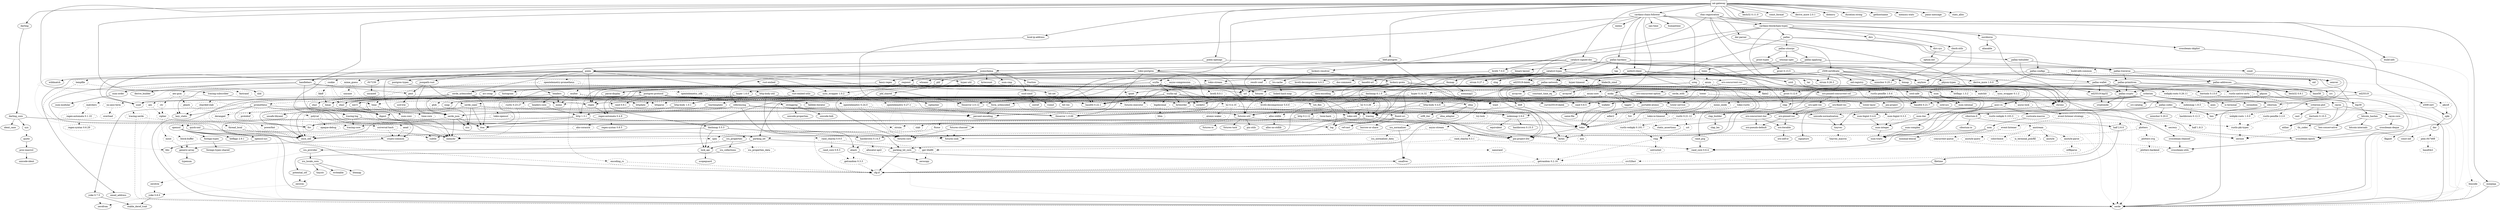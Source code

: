 digraph {
    0 [ label = "cat-gateway" shape = box]
    1 [ label = "anyhow" ]
    2 [ label = "base64 0.22.1" ]
    3 [ label = "bb8" ]
    4 [ label = "bb8-postgres" ]
    5 [ label = "bech32 0.11.0" ]
    6 [ label = "blake2b_simd" ]
    7 [ label = "build-info" ]
    8 [ label = "bytes" ]
    9 [ label = "c509-certificate" ]
    10 [ label = "cardano-blockchain-types" ]
    11 [ label = "cardano-chain-follower" ]
    12 [ label = "catalyst-signed-doc" ]
    13 [ label = "catalyst-types" ]
    14 [ label = "chrono" ]
    15 [ label = "clap" ]
    16 [ label = "const_format" ]
    17 [ label = "cpu-time" ]
    18 [ label = "crossbeam-skiplist" ]
    19 [ label = "darling" ]
    20 [ label = "dashmap 6.1.0" ]
    21 [ label = "derive_more 2.0.1" ]
    22 [ label = "dotenvy" ]
    23 [ label = "duration-string" ]
    24 [ label = "ed25519-dalek" ]
    25 [ label = "futures" ]
    26 [ label = "gethostname" ]
    27 [ label = "handlebars" ]
    28 [ label = "hex" ]
    29 [ label = "local-ip-address" ]
    30 [ label = "memory-stats" ]
    31 [ label = "mime" ]
    32 [ label = "minicbor 0.25.1" ]
    33 [ label = "minijinja" ]
    34 [ label = "moka" ]
    35 [ label = "num-bigint 0.4.6" ]
    36 [ label = "num-traits" ]
    37 [ label = "openssl" ]
    38 [ label = "pallas" ]
    39 [ label = "pallas-traverse" ]
    40 [ label = "panic-message" ]
    41 [ label = "poem" ]
    42 [ label = "poem-openapi" ]
    43 [ label = "prometheus" ]
    44 [ label = "rand 0.8.5" ]
    45 [ label = "rayon" ]
    46 [ label = "rbac-registration" ]
    47 [ label = "regex" ]
    48 [ label = "rust-embed" ]
    49 [ label = "scylla" ]
    50 [ label = "serde_json" ]
    51 [ label = "stats_alloc" ]
    52 [ label = "strum 0.26.3" ]
    53 [ label = "thiserror 1.0.69" ]
    54 [ label = "tokio" ]
    55 [ label = "tokio-postgres" ]
    56 [ label = "tracing" ]
    57 [ label = "tracing-subscriber" ]
    58 [ label = "ulid" ]
    59 [ label = "url" ]
    60 [ label = "uuid" ]
    61 [ label = "x509-cert" ]
    62 [ label = "futures-util" ]
    63 [ label = "parking_lot" ]
    64 [ label = "arrayref" ]
    65 [ label = "arrayvec" ]
    66 [ label = "constant_time_eq" ]
    67 [ label = "bincode" style = dashed]
    68 [ label = "build-info-common" style = dashed]
    69 [ label = "asn1-rs" ]
    70 [ label = "bimap" ]
    71 [ label = "oid" ]
    72 [ label = "oid-registry" ]
    73 [ label = "once_cell" ]
    74 [ label = "serde" ]
    75 [ label = "thiserror 2.0.12" ]
    76 [ label = "cbork-utils" ]
    77 [ label = "dirs" ]
    78 [ label = "ouroboros" ]
    79 [ label = "crossbeam-channel" ]
    80 [ label = "crossbeam-epoch" ]
    81 [ label = "hickory-resolver" ]
    82 [ label = "http 1.3.1" ]
    83 [ label = "humantime" ]
    84 [ label = "memx" ]
    85 [ label = "mithril-client" ]
    86 [ label = "pallas-crypto" ]
    87 [ label = "pallas-hardano" ]
    88 [ label = "tar" ]
    89 [ label = "tracing-log" ]
    90 [ label = "ureq" ]
    91 [ label = "zstd" ]
    92 [ label = "brotli 7.0.0" ]
    93 [ label = "coset" ]
    94 [ label = "ed25519-bip32" ]
    95 [ label = "jsonpath-rust" ]
    96 [ label = "jsonschema" ]
    97 [ label = "base64-url" ]
    98 [ label = "fluent-uri" ]
    99 [ label = "fmmap" ]
    100 [ label = "orx-concurrent-vec" ]
    101 [ label = "strum 0.27.1" ]
    102 [ label = "clap_builder" ]
    103 [ label = "crossbeam-utils" ]
    104 [ label = "darling_core" ]
    105 [ label = "cfg-if" ]
    106 [ label = "hashbrown 0.14.5" ]
    107 [ label = "lock_api" ]
    108 [ label = "parking_lot_core" ]
    109 [ label = "curve25519-dalek" ]
    110 [ label = "ed25519" ]
    111 [ label = "rand_core 0.6.4" ]
    112 [ label = "sha2" ]
    113 [ label = "subtle" ]
    114 [ label = "zeroize" style = dashed]
    115 [ label = "futures-channel" ]
    116 [ label = "futures-core" ]
    117 [ label = "futures-executor" style = dashed]
    118 [ label = "futures-io" ]
    119 [ label = "futures-sink" ]
    120 [ label = "futures-task" ]
    121 [ label = "derive_builder" ]
    122 [ label = "log" ]
    123 [ label = "num-order" ]
    124 [ label = "pest" ]
    125 [ label = "half 2.6.0" ]
    126 [ label = "async-lock" style = dashed]
    127 [ label = "event-listener" style = dashed]
    128 [ label = "portable-atomic" ]
    129 [ label = "smallvec" ]
    130 [ label = "tagptr" ]
    131 [ label = "num-integer" ]
    132 [ label = "bitflags 2.9.1" ]
    133 [ label = "foreign-types" ]
    134 [ label = "libc" ]
    135 [ label = "openssl-sys" ]
    136 [ label = "pallas-addresses" ]
    137 [ label = "pallas-codec" ]
    138 [ label = "pallas-configs" ]
    139 [ label = "pallas-network" ]
    140 [ label = "pallas-primitives" ]
    141 [ label = "pallas-txbuilder" ]
    142 [ label = "pallas-utxorpc" ]
    143 [ label = "itertools 0.13.0" ]
    144 [ label = "async-compression" style = dashed]
    145 [ label = "cookie" style = dashed]
    146 [ label = "headers" ]
    147 [ label = "http-body-util" ]
    148 [ label = "hyper 1.6.0" ]
    149 [ label = "hyper-util" ]
    150 [ label = "mime_guess" style = dashed]
    151 [ label = "multer" style = dashed]
    152 [ label = "opentelemetry 0.27.1" style = dashed]
    153 [ label = "opentelemetry-prometheus" style = dashed]
    154 [ label = "percent-encoding" ]
    155 [ label = "pin-project-lite" ]
    156 [ label = "quick-xml" ]
    157 [ label = "rfc7239" ]
    158 [ label = "serde_urlencoded" ]
    159 [ label = "serde_yaml" ]
    160 [ label = "sync_wrapper 1.0.2" ]
    161 [ label = "tempfile" style = dashed]
    162 [ label = "time" style = dashed]
    163 [ label = "tokio-stream" ]
    164 [ label = "tokio-util" ]
    165 [ label = "wildmatch" ]
    166 [ label = "derive_more 1.0.0" ]
    167 [ label = "indexmap 2.9.0" ]
    168 [ label = "fnv" ]
    169 [ label = "lazy_static" ]
    170 [ label = "memchr" ]
    171 [ label = "protobuf" style = dashed]
    172 [ label = "rand_chacha 0.3.1" style = dashed]
    173 [ label = "either" ]
    174 [ label = "rayon-core" ]
    175 [ label = "der-parser" ]
    176 [ label = "aho-corasick" style = dashed]
    177 [ label = "regex-automata 0.4.9" ]
    178 [ label = "regex-syntax 0.8.5" ]
    179 [ label = "rust-embed-utils" ]
    180 [ label = "walkdir" ]
    181 [ label = "arc-swap" ]
    182 [ label = "byteorder" ]
    183 [ label = "dashmap 5.5.3" ]
    184 [ label = "histogram" ]
    185 [ label = "lz4_flex" ]
    186 [ label = "rand_pcg" ]
    187 [ label = "scylla-cql" ]
    188 [ label = "snap" ]
    189 [ label = "socket2" ]
    190 [ label = "tokio-openssl" style = dashed]
    191 [ label = "itoa" ]
    192 [ label = "ryu" ]
    193 [ label = "mio" style = dashed]
    194 [ label = "fallible-iterator" ]
    195 [ label = "phf" ]
    196 [ label = "postgres-protocol" ]
    197 [ label = "postgres-types" ]
    198 [ label = "rand 0.9.1" ]
    199 [ label = "whoami" ]
    200 [ label = "tracing-core" ]
    201 [ label = "matchers" style = dashed]
    202 [ label = "nu-ansi-term" style = dashed]
    203 [ label = "sharded-slab" style = dashed]
    204 [ label = "thread_local" style = dashed]
    205 [ label = "tracing-serde" style = dashed]
    206 [ label = "form_urlencoded" ]
    207 [ label = "idna" ]
    208 [ label = "const-oid" ]
    209 [ label = "der" ]
    210 [ label = "spki" ]
    211 [ label = "tls_codec" style = dashed]
    212 [ label = "pin-utils" ]
    213 [ label = "slab" style = dashed]
    214 [ label = "semver" ]
    215 [ label = "nom" ]
    216 [ label = "rusticata-macros" ]
    217 [ label = "dirs-sys" ]
    218 [ label = "aliasable" ]
    219 [ label = "static_assertions" ]
    220 [ label = "hickory-proto" ]
    221 [ label = "lru-cache" ]
    222 [ label = "resolv-conf" style = dashed]
    223 [ label = "rustls 0.21.12" style = dashed]
    224 [ label = "tokio-rustls" style = dashed]
    225 [ label = "flate2" style = dashed]
    226 [ label = "flume" style = dashed]
    227 [ label = "reqwest" ]
    228 [ label = "slog" ]
    229 [ label = "cryptoxide" ]
    230 [ label = "binary-layout" ]
    231 [ label = "tap" ]
    232 [ label = "filetime" ]
    233 [ label = "rustls 0.23.27" style = dashed]
    234 [ label = "rustls-native-certs" style = dashed]
    235 [ label = "rustls-pki-types" style = dashed]
    236 [ label = "webpki-roots 0.26.11" style = dashed]
    237 [ label = "zstd-safe" ]
    238 [ label = "alloc-no-stdlib" ]
    239 [ label = "alloc-stdlib" style = dashed]
    240 [ label = "brotli-decompressor 4.0.3" ]
    241 [ label = "ciborium" ]
    242 [ label = "ciborium-io" ]
    243 [ label = "ahash" ]
    244 [ label = "bytecount" ]
    245 [ label = "email_address" ]
    246 [ label = "fancy-regex" ]
    247 [ label = "fraction" ]
    248 [ label = "num-cmp" ]
    249 [ label = "referencing" ]
    250 [ label = "uuid-simd" ]
    251 [ label = "borrow-or-share" ]
    252 [ label = "ref-cast" ]
    253 [ label = "fs4" style = dashed]
    254 [ label = "memmap2" ]
    255 [ label = "parse-display" ]
    256 [ label = "orx-concurrent-option" ]
    257 [ label = "orx-fixed-vec" ]
    258 [ label = "orx-pinned-concurrent-col" ]
    259 [ label = "orx-pinned-vec" ]
    260 [ label = "orx-pseudo-default" ]
    261 [ label = "orx-split-vec" ]
    262 [ label = "anstream" style = dashed]
    263 [ label = "anstyle" ]
    264 [ label = "clap_lex" ]
    265 [ label = "strsim" style = dashed]
    266 [ label = "ident_case" ]
    267 [ label = "proc-macro2" ]
    268 [ label = "quote" ]
    269 [ label = "syn" ]
    270 [ label = "allocator-api2" style = dashed]
    271 [ label = "scopeguard" ]
    272 [ label = "digest" ]
    273 [ label = "pkcs8" style = dashed]
    274 [ label = "signature" ]
    275 [ label = "getrandom 0.2.16" style = dashed]
    276 [ label = "num-modular" ]
    277 [ label = "ucd-trie" ]
    278 [ label = "event-listener-strategy" style = dashed]
    279 [ label = "concurrent-queue" style = dashed]
    280 [ label = "foreign-types-shared" ]
    281 [ label = "base58" ]
    282 [ label = "bech32 0.9.1" ]
    283 [ label = "crc" ]
    284 [ label = "minicbor 0.20.0" ]
    285 [ label = "num-rational" ]
    286 [ label = "serde_with" ]
    287 [ label = "criterion" ]
    288 [ label = "pallas-wallet" ]
    289 [ label = "pallas-applying" ]
    290 [ label = "prost-types" ]
    291 [ label = "utxorpc-spec" ]
    292 [ label = "brotli 8.0.1" style = dashed]
    293 [ label = "aes-gcm" style = dashed]
    294 [ label = "hkdf" style = dashed]
    295 [ label = "hmac" ]
    296 [ label = "base64 0.21.7" ]
    297 [ label = "headers-core" ]
    298 [ label = "httpdate" ]
    299 [ label = "sha1" ]
    300 [ label = "http-body 1.0.1" ]
    301 [ label = "h2 0.4.10" style = dashed]
    302 [ label = "httparse" style = dashed]
    303 [ label = "want" style = dashed]
    304 [ label = "ipnet" ]
    305 [ label = "tower-service" ]
    306 [ label = "unicase" style = dashed]
    307 [ label = "encoding_rs" style = dashed]
    308 [ label = "spin" style = dashed]
    309 [ label = "opentelemetry 0.24.0" style = dashed]
    310 [ label = "opentelemetry_sdk" style = dashed]
    311 [ label = "uncased" ]
    312 [ label = "unsafe-libyaml" ]
    313 [ label = "fastrand" style = dashed]
    314 [ label = "deranged" style = dashed]
    315 [ label = "num-conv" style = dashed]
    316 [ label = "powerfmt" style = dashed]
    317 [ label = "time-core" style = dashed]
    318 [ label = "equivalent" ]
    319 [ label = "hashbrown 0.15.3" ]
    320 [ label = "ppv-lite86" style = dashed]
    321 [ label = "crossbeam-deque" ]
    322 [ label = "same-file" ]
    323 [ label = "twox-hash" style = dashed]
    324 [ label = "bigdecimal" style = dashed]
    325 [ label = "num-bigint 0.3.3" style = dashed]
    326 [ label = "secrecy" style = dashed]
    327 [ label = "stable_deref_trait" ]
    328 [ label = "yoke 0.7.5" ]
    329 [ label = "phf_shared" ]
    330 [ label = "md-5" ]
    331 [ label = "stringprep" ]
    332 [ label = "rand_chacha 0.9.0" style = dashed]
    333 [ label = "rand_core 0.9.3" ]
    334 [ label = "regex-automata 0.1.10" style = dashed]
    335 [ label = "overload" style = dashed]
    336 [ label = "idna_adapter" ]
    337 [ label = "utf8_iter" ]
    338 [ label = "flagset" style = dashed]
    339 [ label = "pem-rfc7468" style = dashed]
    340 [ label = "base64ct" style = dashed]
    341 [ label = "minimal-lexical" ]
    342 [ label = "option-ext" ]
    343 [ label = "data-encoding" ]
    344 [ label = "rustls-pemfile 1.0.4" style = dashed]
    345 [ label = "tinyvec" ]
    346 [ label = "linked-hash-map" ]
    347 [ label = "ring" style = dashed]
    348 [ label = "rustls-webpki 0.101.7" style = dashed]
    349 [ label = "sct" style = dashed]
    350 [ label = "crc32fast" style = dashed]
    351 [ label = "miniz_oxide" style = dashed]
    352 [ label = "nanorand" style = dashed]
    353 [ label = "doc-comment" ]
    354 [ label = "rustls-webpki 0.103.3" style = dashed]
    355 [ label = "rustls-pemfile 2.2.0" style = dashed]
    356 [ label = "webpki-roots 1.0.0" style = dashed]
    357 [ label = "zstd-sys" ]
    358 [ label = "ciborium-ll" ]
    359 [ label = "getrandom 0.3.3" style = dashed]
    360 [ label = "zerocopy" ]
    361 [ label = "bit-set" ]
    362 [ label = "num" ]
    363 [ label = "outref" ]
    364 [ label = "vsimd" ]
    365 [ label = "orx-concurrent-iter" ]
    366 [ label = "orx-iterable" ]
    367 [ label = "anstyle-parse" style = dashed]
    368 [ label = "anstyle-query" style = dashed]
    369 [ label = "colorchoice" style = dashed]
    370 [ label = "is_terminal_polyfill" style = dashed]
    371 [ label = "utf8parse" style = dashed]
    372 [ label = "unicode-ident" ]
    373 [ label = "block-buffer" style = dashed]
    374 [ label = "crypto-common" ]
    375 [ label = "crc-catalog" ]
    376 [ label = "half 1.8.3" style = dashed]
    377 [ label = "indexmap 1.9.3" style = dashed]
    378 [ label = "anes" ]
    379 [ label = "cast" ]
    380 [ label = "criterion-plot" ]
    381 [ label = "is-terminal" ]
    382 [ label = "itertools 0.10.5" ]
    383 [ label = "oorandom" ]
    384 [ label = "plotters" style = dashed]
    385 [ label = "tinytemplate" ]
    386 [ label = "bip39" ]
    387 [ label = "prost 0.13.5" ]
    388 [ label = "pbjson" ]
    389 [ label = "pbjson-types" ]
    390 [ label = "prost 0.12.6" ]
    391 [ label = "tonic" ]
    392 [ label = "brotli-decompressor 5.0.0" style = dashed]
    393 [ label = "aead" style = dashed]
    394 [ label = "aes" style = dashed]
    395 [ label = "cipher" style = dashed]
    396 [ label = "ctr" style = dashed]
    397 [ label = "ghash" style = dashed]
    398 [ label = "atomic-waker" style = dashed]
    399 [ label = "try-lock" style = dashed]
    400 [ label = "glob" style = dashed]
    401 [ label = "libm" style = dashed]
    402 [ label = "zerofrom" ]
    403 [ label = "siphasher" ]
    404 [ label = "unicode-bidi" ]
    405 [ label = "unicode-normalization" ]
    406 [ label = "unicode-properties" ]
    407 [ label = "regex-syntax 0.6.29" style = dashed]
    408 [ label = "icu_normalizer" ]
    409 [ label = "icu_properties" ]
    410 [ label = "tinyvec_macros" style = dashed]
    411 [ label = "untrusted" style = dashed]
    412 [ label = "adler2" style = dashed]
    413 [ label = "bit-vec" ]
    414 [ label = "num-complex" ]
    415 [ label = "num-iter" ]
    416 [ label = "orx-self-or" ]
    417 [ label = "generic-array" ]
    418 [ label = "typenum" ]
    419 [ label = "hashbrown 0.12.3" style = dashed]
    420 [ label = "plotters-backend" style = dashed]
    421 [ label = "plotters-svg" style = dashed]
    422 [ label = "bitcoin_hashes" ]
    423 [ label = "async-stream" style = dashed]
    424 [ label = "axum" style = dashed]
    425 [ label = "h2 0.3.26" style = dashed]
    426 [ label = "http 0.2.12" ]
    427 [ label = "http-body 0.4.6" ]
    428 [ label = "hyper 0.14.32" style = dashed]
    429 [ label = "hyper-timeout" style = dashed]
    430 [ label = "pin-project" ]
    431 [ label = "tower" style = dashed]
    432 [ label = "tower-layer" ]
    433 [ label = "inout" style = dashed]
    434 [ label = "opaque-debug" style = dashed]
    435 [ label = "polyval" style = dashed]
    436 [ label = "icu_collections" ]
    437 [ label = "icu_normalizer_data" style = dashed]
    438 [ label = "icu_provider" ]
    439 [ label = "zerovec" ]
    440 [ label = "icu_locale_core" ]
    441 [ label = "icu_properties_data" style = dashed]
    442 [ label = "potential_utf" ]
    443 [ label = "zerotrie" ]
    444 [ label = "bitcoin-internals" ]
    445 [ label = "hex-conservative" ]
    446 [ label = "axum-core" style = dashed]
    447 [ label = "bitflags 1.3.2" style = dashed]
    448 [ label = "matchit" style = dashed]
    449 [ label = "sync_wrapper 0.1.2" style = dashed]
    450 [ label = "tokio-io-timeout" style = dashed]
    451 [ label = "universal-hash" style = dashed]
    452 [ label = "yoke 0.8.0" ]
    453 [ label = "tinystr" ]
    454 [ label = "writeable" ]
    455 [ label = "litemap" ]
    0 -> 4 [ ]
    0 -> 5 [ ]
    0 -> 7 [ ]
    0 -> 11 [ ]
    0 -> 12 [ ]
    0 -> 16 [ ]
    0 -> 19 [ ]
    0 -> 21 [ ]
    0 -> 22 [ ]
    0 -> 23 [ ]
    0 -> 26 [ ]
    0 -> 27 [ ]
    0 -> 29 [ ]
    0 -> 30 [ ]
    0 -> 33 [ ]
    0 -> 40 [ ]
    0 -> 42 [ ]
    0 -> 46 [ ]
    0 -> 49 [ ]
    0 -> 51 [ ]
    0 -> 57 [ ]
    0 -> 58 [ ]
    3 -> 62 [ ]
    3 -> 54 [ ]
    4 -> 3 [ ]
    4 -> 55 [ ]
    6 -> 64 [ ]
    6 -> 65 [ ]
    6 -> 66 [ ]
    7 -> 67 [ style = dotted]
    7 -> 68 [ style = dotted]
    9 -> 1 [ ]
    9 -> 70 [ ]
    9 -> 24 [ ]
    9 -> 28 [ ]
    9 -> 32 [ ]
    9 -> 71 [ ]
    9 -> 72 [ ]
    9 -> 73 [ ]
    9 -> 47 [ ]
    9 -> 52 [ ]
    9 -> 75 [ ]
    10 -> 1 [ ]
    10 -> 13 [ ]
    10 -> 76 [ ]
    10 -> 20 [ ]
    10 -> 77 [ ]
    10 -> 78 [ ]
    10 -> 38 [ ]
    10 -> 52 [ ]
    11 -> 10 [ ]
    11 -> 17 [ ]
    11 -> 18 [ ]
    11 -> 81 [ ]
    11 -> 83 [ ]
    11 -> 84 [ ]
    11 -> 85 [ ]
    11 -> 34 [ ]
    11 -> 87 [ ]
    11 -> 89 [ ]
    11 -> 90 [ ]
    12 -> 1 [ ]
    12 -> 92 [ ]
    12 -> 13 [ ]
    12 -> 15 [ ]
    12 -> 93 [ ]
    12 -> 94 [ ]
    12 -> 25 [ ]
    12 -> 95 [ ]
    12 -> 96 [ ]
    12 -> 52 [ ]
    13 -> 97 [ ]
    13 -> 6 [ ]
    13 -> 14 [ ]
    13 -> 24 [ ]
    13 -> 98 [ ]
    13 -> 99 [ ]
    13 -> 32 [ ]
    13 -> 100 [ ]
    13 -> 86 [ ]
    13 -> 101 [ ]
    13 -> 75 [ ]
    13 -> 56 [ ]
    13 -> 60 [ ]
    14 -> 36 [ ]
    14 -> 74 [ style = dotted]
    15 -> 102 [ ]
    18 -> 80 [ ]
    19 -> 104 [ ]
    20 -> 106 [ ]
    20 -> 107 [ ]
    20 -> 73 [ ]
    20 -> 108 [ ]
    20 -> 45 [ style = dotted]
    24 -> 109 [ ]
    24 -> 110 [ ]
    24 -> 112 [ ]
    25 -> 117 [ style = dotted]
    27 -> 121 [ ]
    27 -> 122 [ ]
    27 -> 123 [ ]
    27 -> 124 [ ]
    27 -> 50 [ ]
    29 -> 53 [ ]
    32 -> 125 [ style = dotted]
    33 -> 74 [ ]
    34 -> 126 [ style = dotted]
    34 -> 79 [ ]
    34 -> 80 [ ]
    34 -> 62 [ style = dotted]
    34 -> 63 [ ]
    34 -> 128 [ ]
    34 -> 130 [ ]
    34 -> 53 [ ]
    34 -> 60 [ ]
    35 -> 131 [ ]
    37 -> 132 [ ]
    37 -> 105 [ ]
    37 -> 133 [ ]
    37 -> 73 [ ]
    37 -> 135 [ ]
    38 -> 138 [ ]
    38 -> 139 [ ]
    38 -> 141 [ ]
    38 -> 142 [ ]
    39 -> 143 [ ]
    39 -> 136 [ ]
    39 -> 140 [ ]
    41 -> 144 [ style = dotted]
    41 -> 14 [ style = dotted]
    41 -> 145 [ style = dotted]
    41 -> 146 [ ]
    41 -> 28 [ style = dotted]
    41 -> 147 [ ]
    41 -> 149 [ ]
    41 -> 150 [ style = dotted]
    41 -> 151 [ style = dotted]
    41 -> 152 [ style = dotted]
    41 -> 153 [ style = dotted]
    41 -> 156 [ style = dotted]
    41 -> 47 [ ]
    41 -> 157 [ ]
    41 -> 48 [ style = dotted]
    41 -> 50 [ ]
    41 -> 158 [ ]
    41 -> 159 [ style = dotted]
    41 -> 160 [ ]
    41 -> 161 [ style = dotted]
    41 -> 75 [ ]
    41 -> 163 [ style = dotted]
    41 -> 165 [ ]
    42 -> 166 [ ]
    42 -> 41 [ ]
    42 -> 59 [ style = dotted]
    42 -> 60 [ style = dotted]
    43 -> 168 [ ]
    43 -> 169 [ ]
    43 -> 170 [ ]
    43 -> 63 [ ]
    43 -> 171 [ style = dotted]
    43 -> 53 [ ]
    44 -> 172 [ style = dotted]
    45 -> 173 [ ]
    45 -> 174 [ ]
    46 -> 92 [ ]
    46 -> 9 [ ]
    46 -> 10 [ ]
    46 -> 175 [ ]
    46 -> 61 [ ]
    46 -> 91 [ ]
    47 -> 177 [ ]
    48 -> 179 [ ]
    49 -> 181 [ ]
    49 -> 2 [ style = dotted]
    49 -> 183 [ ]
    49 -> 25 [ ]
    49 -> 184 [ ]
    49 -> 143 [ ]
    49 -> 169 [ ]
    49 -> 44 [ ]
    49 -> 186 [ ]
    49 -> 187 [ ]
    49 -> 159 [ style = dotted]
    49 -> 189 [ ]
    49 -> 190 [ style = dotted]
    49 -> 56 [ ]
    49 -> 59 [ style = dotted]
    50 -> 191 [ ]
    50 -> 170 [ ]
    50 -> 192 [ ]
    50 -> 74 [ ]
    54 -> 8 [ style = dotted]
    54 -> 193 [ style = dotted]
    54 -> 63 [ style = dotted]
    54 -> 155 [ ]
    55 -> 62 [ ]
    55 -> 122 [ ]
    55 -> 154 [ ]
    55 -> 195 [ ]
    55 -> 197 [ ]
    55 -> 164 [ ]
    55 -> 199 [ ]
    56 -> 122 [ style = dotted]
    56 -> 155 [ ]
    56 -> 200 [ ]
    57 -> 201 [ style = dotted]
    57 -> 202 [ style = dotted]
    57 -> 47 [ style = dotted]
    57 -> 50 [ style = dotted]
    57 -> 203 [ style = dotted]
    57 -> 129 [ style = dotted]
    57 -> 204 [ style = dotted]
    57 -> 162 [ style = dotted]
    57 -> 56 [ style = dotted]
    57 -> 89 [ style = dotted]
    57 -> 205 [ style = dotted]
    58 -> 198 [ style = dotted]
    58 -> 60 [ style = dotted]
    59 -> 206 [ ]
    59 -> 207 [ ]
    60 -> 74 [ style = dotted]
    61 -> 210 [ ]
    61 -> 211 [ style = dotted]
    62 -> 115 [ style = dotted]
    62 -> 118 [ style = dotted]
    62 -> 120 [ ]
    62 -> 170 [ style = dotted]
    62 -> 155 [ ]
    62 -> 212 [ ]
    62 -> 213 [ style = dotted]
    63 -> 107 [ ]
    63 -> 108 [ ]
    67 -> 74 [ style = dashed]
    68 -> 14 [ style = dashed]
    68 -> 166 [ style = dashed]
    68 -> 214 [ style = dashed]
    69 -> 36 [ ]
    69 -> 216 [ ]
    69 -> 53 [ ]
    72 -> 69 [ ]
    76 -> 32 [ ]
    77 -> 217 [ ]
    78 -> 218 [ ]
    78 -> 219 [ ]
    79 -> 103 [ ]
    80 -> 103 [ ]
    81 -> 220 [ ]
    81 -> 221 [ ]
    81 -> 222 [ style = dotted]
    82 -> 8 [ ]
    82 -> 168 [ ]
    82 -> 191 [ ]
    85 -> 1 [ ]
    85 -> 14 [ ]
    85 -> 225 [ style = dotted]
    85 -> 226 [ style = dotted]
    85 -> 25 [ ]
    85 -> 227 [ ]
    85 -> 214 [ ]
    85 -> 228 [ ]
    85 -> 101 [ ]
    85 -> 88 [ style = dotted]
    85 -> 75 [ ]
    85 -> 54 [ ]
    85 -> 60 [ ]
    85 -> 91 [ style = dotted]
    86 -> 229 [ ]
    86 -> 137 [ ]
    86 -> 111 [ ]
    87 -> 230 [ ]
    87 -> 139 [ ]
    87 -> 39 [ ]
    87 -> 231 [ ]
    88 -> 232 [ ]
    89 -> 122 [ ]
    89 -> 200 [ ]
    90 -> 2 [ ]
    90 -> 225 [ style = dotted]
    90 -> 233 [ style = dotted]
    90 -> 234 [ style = dotted]
    90 -> 59 [ ]
    90 -> 236 [ style = dotted]
    91 -> 237 [ ]
    92 -> 240 [ ]
    93 -> 241 [ ]
    94 -> 229 [ ]
    95 -> 124 [ ]
    95 -> 47 [ ]
    95 -> 50 [ ]
    96 -> 244 [ ]
    96 -> 245 [ ]
    96 -> 246 [ ]
    96 -> 247 [ ]
    96 -> 248 [ ]
    96 -> 249 [ ]
    96 -> 227 [ style = dotted]
    96 -> 250 [ ]
    97 -> 2 [ ]
    98 -> 251 [ ]
    98 -> 252 [ ]
    98 -> 74 [ style = dotted]
    99 -> 182 [ ]
    99 -> 253 [ style = dotted]
    99 -> 254 [ ]
    99 -> 255 [ ]
    100 -> 256 [ ]
    100 -> 258 [ ]
    100 -> 74 [ style = dotted]
    102 -> 262 [ style = dotted]
    102 -> 264 [ ]
    102 -> 265 [ style = dotted]
    104 -> 168 [ ]
    104 -> 266 [ ]
    104 -> 265 [ style = dotted]
    104 -> 269 [ ]
    106 -> 243 [ style = dotted]
    106 -> 270 [ style = dotted]
    107 -> 271 [ ]
    108 -> 105 [ ]
    108 -> 129 [ ]
    109 -> 272 [ style = dotted]
    109 -> 114 [ style = dotted]
    110 -> 273 [ style = dotted]
    110 -> 74 [ style = dotted]
    110 -> 274 [ ]
    111 -> 275 [ style = dotted]
    112 -> 272 [ ]
    115 -> 116 [ ]
    115 -> 119 [ style = dotted]
    117 -> 62 [ style = dashed]
    123 -> 276 [ ]
    124 -> 170 [ style = dotted]
    124 -> 75 [ style = dotted]
    124 -> 277 [ ]
    125 -> 105 [ ]
    126 -> 278 [ style = dashed]
    127 -> 279 [ style = dashed]
    127 -> 155 [ style = dashed]
    131 -> 36 [ ]
    133 -> 280 [ ]
    135 -> 134 [ ]
    136 -> 281 [ ]
    136 -> 282 [ ]
    136 -> 283 [ ]
    136 -> 86 [ ]
    137 -> 28 [ ]
    137 -> 284 [ ]
    137 -> 74 [ ]
    137 -> 53 [ ]
    138 -> 285 [ ]
    138 -> 136 [ ]
    138 -> 140 [ ]
    138 -> 286 [ ]
    139 -> 182 [ ]
    139 -> 143 [ ]
    139 -> 86 [ ]
    139 -> 44 [ ]
    139 -> 189 [ ]
    139 -> 54 [ ]
    139 -> 56 [ ]
    140 -> 281 [ ]
    140 -> 282 [ ]
    140 -> 287 [ ]
    140 -> 122 [ ]
    140 -> 86 [ ]
    141 -> 39 [ ]
    141 -> 288 [ ]
    142 -> 289 [ ]
    142 -> 290 [ ]
    142 -> 291 [ ]
    143 -> 173 [ ]
    144 -> 292 [ style = dotted]
    144 -> 225 [ style = dotted]
    144 -> 116 [ style = dashed]
    144 -> 170 [ style = dashed]
    144 -> 54 [ style = dotted]
    145 -> 293 [ style = dotted]
    145 -> 2 [ style = dotted]
    145 -> 294 [ style = dotted]
    145 -> 154 [ style = dotted]
    145 -> 44 [ style = dotted]
    145 -> 112 [ style = dotted]
    145 -> 162 [ style = dashed]
    146 -> 296 [ ]
    146 -> 297 [ ]
    146 -> 298 [ ]
    146 -> 31 [ ]
    146 -> 299 [ ]
    147 -> 116 [ ]
    147 -> 300 [ ]
    147 -> 155 [ ]
    148 -> 62 [ style = dotted]
    148 -> 301 [ style = dotted]
    148 -> 300 [ ]
    148 -> 302 [ style = dotted]
    148 -> 298 [ style = dotted]
    148 -> 303 [ style = dotted]
    149 -> 2 [ style = dotted]
    149 -> 148 [ ]
    149 -> 304 [ style = dotted]
    149 -> 134 [ style = dotted]
    149 -> 154 [ style = dotted]
    149 -> 189 [ style = dotted]
    149 -> 305 [ style = dotted]
    150 -> 31 [ style = dashed]
    150 -> 306 [ style = dashed]
    151 -> 307 [ style = dashed]
    151 -> 62 [ style = dashed]
    151 -> 82 [ style = dashed]
    151 -> 302 [ style = dashed]
    151 -> 31 [ style = dashed]
    151 -> 308 [ style = dashed]
    151 -> 54 [ style = dotted]
    152 -> 116 [ style = dotted]
    152 -> 119 [ style = dotted]
    152 -> 53 [ style = dotted]
    152 -> 56 [ style = dotted]
    153 -> 310 [ style = dashed]
    153 -> 43 [ style = dashed]
    156 -> 170 [ ]
    156 -> 74 [ style = dotted]
    157 -> 311 [ ]
    158 -> 206 [ ]
    158 -> 191 [ ]
    158 -> 192 [ ]
    158 -> 74 [ ]
    159 -> 167 [ ]
    159 -> 191 [ ]
    159 -> 192 [ ]
    159 -> 312 [ ]
    160 -> 116 [ style = dotted]
    161 -> 313 [ style = dashed]
    161 -> 73 [ style = dashed]
    162 -> 314 [ style = dashed]
    162 -> 191 [ style = dotted]
    162 -> 315 [ style = dashed]
    162 -> 317 [ style = dashed]
    163 -> 116 [ ]
    163 -> 54 [ ]
    164 -> 116 [ ]
    164 -> 119 [ ]
    164 -> 54 [ ]
    167 -> 318 [ ]
    167 -> 319 [ ]
    167 -> 74 [ style = dotted]
    172 -> 320 [ style = dashed]
    172 -> 111 [ style = dashed]
    174 -> 321 [ ]
    175 -> 69 [ ]
    176 -> 170 [ style = dotted]
    177 -> 176 [ style = dotted]
    177 -> 178 [ style = dotted]
    179 -> 112 [ ]
    179 -> 180 [ ]
    180 -> 322 [ ]
    183 -> 106 [ ]
    183 -> 107 [ ]
    183 -> 73 [ ]
    183 -> 108 [ ]
    185 -> 323 [ style = dotted]
    186 -> 111 [ ]
    187 -> 324 [ style = dotted]
    187 -> 182 [ ]
    187 -> 14 [ style = dotted]
    187 -> 185 [ ]
    187 -> 325 [ style = dotted]
    187 -> 326 [ style = dotted]
    187 -> 188 [ ]
    187 -> 75 [ ]
    187 -> 162 [ style = dotted]
    187 -> 54 [ ]
    187 -> 60 [ ]
    187 -> 328 [ ]
    190 -> 37 [ style = dashed]
    190 -> 54 [ style = dashed]
    195 -> 329 [ ]
    196 -> 2 [ ]
    196 -> 182 [ ]
    196 -> 8 [ ]
    196 -> 194 [ ]
    196 -> 295 [ ]
    196 -> 330 [ ]
    196 -> 170 [ ]
    196 -> 198 [ ]
    196 -> 112 [ ]
    196 -> 331 [ ]
    197 -> 14 [ style = dotted]
    197 -> 196 [ ]
    197 -> 50 [ style = dotted]
    197 -> 162 [ style = dotted]
    197 -> 60 [ style = dotted]
    198 -> 332 [ style = dotted]
    200 -> 73 [ style = dotted]
    201 -> 334 [ style = dashed]
    202 -> 335 [ style = dashed]
    203 -> 169 [ style = dashed]
    204 -> 105 [ style = dashed]
    204 -> 73 [ style = dashed]
    205 -> 74 [ style = dashed]
    205 -> 200 [ style = dashed]
    206 -> 154 [ ]
    207 -> 336 [ ]
    207 -> 337 [ ]
    209 -> 208 [ style = dotted]
    209 -> 338 [ style = dotted]
    209 -> 339 [ style = dotted]
    209 -> 114 [ style = dotted]
    210 -> 209 [ ]
    211 -> 114 [ style = dashed]
    214 -> 74 [ style = dotted]
    215 -> 170 [ ]
    215 -> 341 [ ]
    216 -> 215 [ ]
    217 -> 342 [ ]
    220 -> 343 [ ]
    220 -> 62 [ ]
    220 -> 304 [ ]
    220 -> 44 [ ]
    220 -> 344 [ style = dotted]
    220 -> 53 [ ]
    220 -> 345 [ ]
    220 -> 224 [ style = dotted]
    220 -> 56 [ ]
    220 -> 59 [ ]
    221 -> 346 [ ]
    223 -> 122 [ style = dotted]
    223 -> 348 [ style = dashed]
    223 -> 349 [ style = dashed]
    224 -> 223 [ style = dashed]
    224 -> 54 [ style = dashed]
    225 -> 350 [ style = dashed]
    225 -> 351 [ style = dotted]
    226 -> 116 [ style = dotted]
    226 -> 119 [ style = dotted]
    226 -> 352 [ style = dotted]
    226 -> 308 [ style = dashed]
    227 -> 2 [ ]
    227 -> 62 [ style = dotted]
    227 -> 82 [ ]
    227 -> 50 [ style = dotted]
    227 -> 158 [ ]
    227 -> 160 [ ]
    227 -> 305 [ ]
    227 -> 59 [ ]
    230 -> 353 [ ]
    232 -> 105 [ ]
    233 -> 122 [ style = dotted]
    233 -> 73 [ style = dashed]
    233 -> 354 [ style = dashed]
    233 -> 113 [ style = dashed]
    234 -> 355 [ style = dashed]
    235 -> 114 [ style = dotted]
    236 -> 356 [ style = dashed]
    237 -> 357 [ ]
    239 -> 238 [ style = dashed]
    240 -> 239 [ style = dotted]
    241 -> 358 [ ]
    241 -> 74 [ ]
    243 -> 359 [ style = dotted]
    243 -> 74 [ style = dotted]
    243 -> 360 [ ]
    245 -> 74 [ style = dotted]
    246 -> 361 [ ]
    246 -> 177 [ ]
    247 -> 169 [ style = dotted]
    247 -> 362 [ ]
    249 -> 243 [ ]
    249 -> 98 [ ]
    249 -> 73 [ ]
    249 -> 154 [ ]
    249 -> 50 [ ]
    250 -> 363 [ ]
    250 -> 60 [ style = dotted]
    250 -> 364 [ ]
    253 -> 54 [ style = dotted]
    255 -> 47 [ style = dotted]
    257 -> 365 [ ]
    257 -> 259 [ ]
    258 -> 257 [ ]
    258 -> 261 [ ]
    259 -> 366 [ ]
    259 -> 260 [ ]
    261 -> 365 [ ]
    261 -> 259 [ ]
    262 -> 263 [ style = dashed]
    262 -> 367 [ style = dashed]
    262 -> 368 [ style = dotted]
    262 -> 369 [ style = dashed]
    262 -> 370 [ style = dashed]
    267 -> 372 [ ]
    268 -> 267 [ ]
    269 -> 268 [ style = dotted]
    272 -> 373 [ style = dotted]
    272 -> 374 [ ]
    272 -> 113 [ style = dotted]
    273 -> 210 [ style = dashed]
    274 -> 111 [ style = dotted]
    275 -> 105 [ style = dashed]
    278 -> 127 [ style = dashed]
    279 -> 103 [ style = dashed]
    283 -> 375 [ ]
    284 -> 376 [ style = dotted]
    285 -> 35 [ style = dotted]
    286 -> 2 [ style = dotted]
    286 -> 14 [ style = dotted]
    286 -> 28 [ style = dotted]
    286 -> 377 [ style = dotted]
    286 -> 167 [ style = dotted]
    286 -> 50 [ style = dotted]
    286 -> 162 [ style = dotted]
    287 -> 378 [ ]
    287 -> 241 [ ]
    287 -> 15 [ ]
    287 -> 380 [ ]
    287 -> 381 [ ]
    287 -> 73 [ ]
    287 -> 383 [ ]
    287 -> 384 [ style = dotted]
    287 -> 45 [ style = dotted]
    287 -> 47 [ ]
    287 -> 385 [ ]
    287 -> 180 [ ]
    288 -> 282 [ ]
    288 -> 386 [ ]
    288 -> 94 [ ]
    288 -> 86 [ ]
    288 -> 44 [ ]
    289 -> 39 [ ]
    289 -> 44 [ ]
    290 -> 387 [ ]
    291 -> 389 [ ]
    291 -> 391 [ ]
    292 -> 392 [ style = dashed]
    293 -> 393 [ style = dashed]
    293 -> 394 [ style = dotted]
    293 -> 396 [ style = dashed]
    293 -> 397 [ style = dashed]
    294 -> 295 [ style = dashed]
    295 -> 272 [ ]
    297 -> 82 [ ]
    299 -> 272 [ ]
    300 -> 82 [ ]
    301 -> 398 [ style = dashed]
    301 -> 82 [ style = dashed]
    301 -> 167 [ style = dashed]
    301 -> 213 [ style = dashed]
    301 -> 164 [ style = dashed]
    301 -> 56 [ style = dashed]
    303 -> 399 [ style = dashed]
    307 -> 105 [ style = dashed]
    308 -> 107 [ style = dotted]
    309 -> 116 [ style = dashed]
    309 -> 119 [ style = dashed]
    309 -> 73 [ style = dashed]
    309 -> 155 [ style = dotted]
    309 -> 53 [ style = dashed]
    310 -> 117 [ style = dashed]
    310 -> 400 [ style = dotted]
    310 -> 309 [ style = dashed]
    314 -> 316 [ style = dotted]
    314 -> 74 [ style = dotted]
    320 -> 360 [ style = dashed]
    321 -> 80 [ ]
    323 -> 105 [ style = dashed]
    323 -> 219 [ style = dashed]
    324 -> 401 [ style = dashed]
    324 -> 35 [ style = dashed]
    325 -> 131 [ style = dashed]
    326 -> 114 [ style = dashed]
    328 -> 74 [ style = dotted]
    328 -> 327 [ ]
    328 -> 402 [ style = dotted]
    329 -> 403 [ ]
    330 -> 272 [ ]
    331 -> 404 [ ]
    331 -> 405 [ ]
    331 -> 406 [ ]
    332 -> 320 [ style = dashed]
    332 -> 333 [ style = dashed]
    333 -> 359 [ style = dotted]
    334 -> 407 [ style = dotted]
    336 -> 408 [ ]
    339 -> 340 [ style = dashed]
    344 -> 296 [ style = dashed]
    345 -> 410 [ style = dotted]
    347 -> 275 [ style = dashed]
    347 -> 411 [ style = dashed]
    348 -> 347 [ style = dashed]
    349 -> 347 [ style = dashed]
    350 -> 105 [ style = dashed]
    351 -> 412 [ style = dashed]
    352 -> 275 [ style = dotted]
    354 -> 347 [ style = dotted]
    354 -> 235 [ style = dashed]
    355 -> 235 [ style = dashed]
    356 -> 235 [ style = dashed]
    358 -> 242 [ ]
    358 -> 125 [ ]
    359 -> 105 [ style = dashed]
    361 -> 413 [ ]
    362 -> 414 [ ]
    362 -> 415 [ ]
    362 -> 285 [ ]
    365 -> 366 [ ]
    365 -> 260 [ ]
    366 -> 416 [ ]
    367 -> 371 [ style = dotted]
    373 -> 417 [ style = dashed]
    374 -> 417 [ ]
    374 -> 111 [ style = dotted]
    377 -> 419 [ style = dashed]
    377 -> 74 [ style = dotted]
    380 -> 379 [ ]
    380 -> 382 [ ]
    382 -> 173 [ ]
    384 -> 36 [ style = dashed]
    384 -> 421 [ style = dotted]
    385 -> 50 [ ]
    386 -> 422 [ ]
    386 -> 111 [ style = dotted]
    386 -> 74 [ style = dotted]
    386 -> 405 [ style = dotted]
    387 -> 8 [ ]
    388 -> 296 [ ]
    388 -> 74 [ ]
    389 -> 14 [ ]
    389 -> 388 [ ]
    389 -> 390 [ ]
    390 -> 8 [ ]
    391 -> 423 [ style = dotted]
    391 -> 424 [ style = dotted]
    391 -> 296 [ ]
    391 -> 429 [ style = dotted]
    391 -> 390 [ style = dotted]
    391 -> 163 [ ]
    392 -> 239 [ style = dotted]
    393 -> 374 [ style = dashed]
    394 -> 395 [ style = dashed]
    395 -> 374 [ style = dashed]
    395 -> 433 [ style = dashed]
    396 -> 395 [ style = dashed]
    397 -> 435 [ style = dashed]
    405 -> 345 [ ]
    408 -> 437 [ style = dotted]
    408 -> 409 [ style = dotted]
    408 -> 129 [ ]
    409 -> 436 [ ]
    409 -> 441 [ style = dotted]
    409 -> 438 [ ]
    414 -> 36 [ ]
    415 -> 131 [ ]
    417 -> 418 [ ]
    421 -> 420 [ style = dashed]
    422 -> 444 [ ]
    422 -> 445 [ ]
    423 -> 116 [ style = dashed]
    423 -> 155 [ style = dashed]
    424 -> 446 [ style = dashed]
    424 -> 447 [ style = dashed]
    424 -> 428 [ style = dashed]
    424 -> 448 [ style = dashed]
    424 -> 154 [ style = dashed]
    424 -> 449 [ style = dashed]
    424 -> 431 [ style = dashed]
    425 -> 62 [ style = dashed]
    425 -> 426 [ style = dashed]
    425 -> 167 [ style = dashed]
    425 -> 164 [ style = dashed]
    425 -> 56 [ style = dashed]
    426 -> 8 [ ]
    426 -> 168 [ ]
    426 -> 191 [ ]
    427 -> 426 [ ]
    427 -> 155 [ ]
    428 -> 425 [ style = dotted]
    428 -> 427 [ style = dashed]
    428 -> 302 [ style = dashed]
    428 -> 298 [ style = dashed]
    428 -> 189 [ style = dotted]
    428 -> 305 [ style = dashed]
    428 -> 303 [ style = dashed]
    429 -> 428 [ style = dashed]
    429 -> 450 [ style = dashed]
    431 -> 62 [ style = dotted]
    431 -> 377 [ style = dotted]
    431 -> 430 [ style = dotted]
    431 -> 44 [ style = dotted]
    431 -> 164 [ style = dotted]
    431 -> 432 [ style = dashed]
    431 -> 305 [ style = dashed]
    431 -> 56 [ style = dotted]
    433 -> 417 [ style = dashed]
    435 -> 434 [ style = dashed]
    435 -> 451 [ style = dashed]
    436 -> 442 [ ]
    438 -> 440 [ ]
    438 -> 443 [ style = dotted]
    439 -> 452 [ style = dotted]
    440 -> 455 [ ]
    440 -> 453 [ ]
    440 -> 454 [ ]
    442 -> 439 [ style = dotted]
    443 -> 452 [ style = dotted]
    446 -> 62 [ style = dashed]
    446 -> 427 [ style = dashed]
    446 -> 31 [ style = dashed]
    446 -> 432 [ style = dashed]
    446 -> 305 [ style = dashed]
    450 -> 54 [ style = dashed]
    451 -> 374 [ style = dashed]
    451 -> 113 [ style = dashed]
    452 -> 74 [ style = dotted]
    452 -> 327 [ ]
    452 -> 402 [ style = dotted]
    453 -> 439 [ style = dotted]
}

